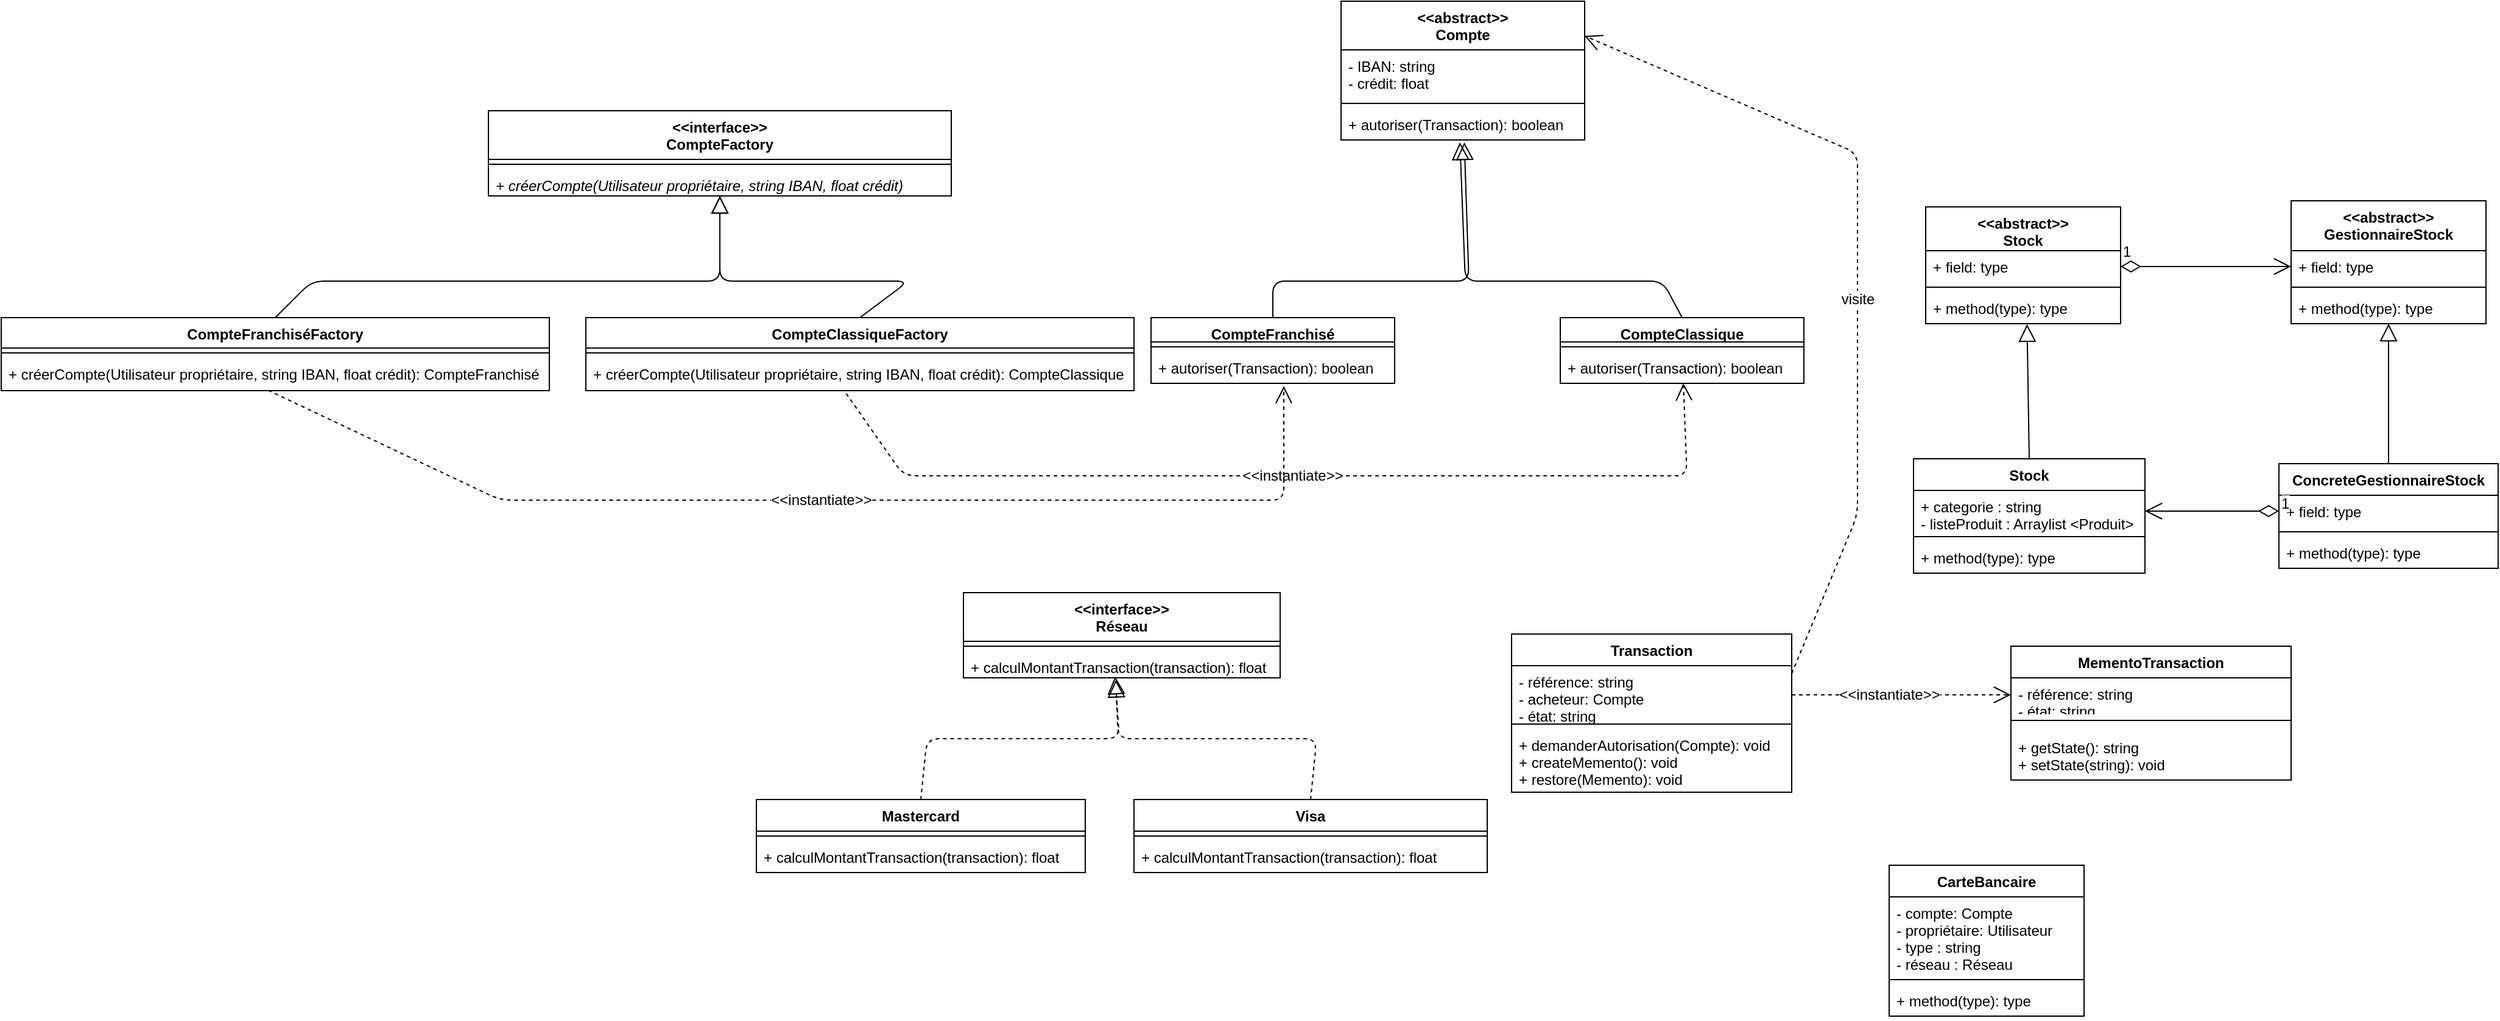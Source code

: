 <mxfile version="13.10.2" type="device"><diagram id="onPESHMux0svP5e2n6oe" name="Page-1"><mxGraphModel dx="2067" dy="1858" grid="1" gridSize="10" guides="1" tooltips="1" connect="1" arrows="1" fold="1" page="1" pageScale="1" pageWidth="827" pageHeight="1169" math="0" shadow="0"><root><mxCell id="0"/><mxCell id="1" parent="0"/><mxCell id="bI8bqBBUI8Q1N_003eMs-1" value="&lt;&lt;interface&gt;&gt;&#10;Réseau" style="swimlane;fontStyle=1;align=center;verticalAlign=top;childLayout=stackLayout;horizontal=1;startSize=40;horizontalStack=0;resizeParent=1;resizeParentMax=0;resizeLast=0;collapsible=1;marginBottom=0;fontSize=12;" parent="1" vertex="1"><mxGeometry x="160" y="396" width="260" height="70" as="geometry"/></mxCell><mxCell id="bI8bqBBUI8Q1N_003eMs-3" value="" style="line;strokeWidth=1;fillColor=none;align=left;verticalAlign=middle;spacingTop=-1;spacingLeft=3;spacingRight=3;rotatable=0;labelPosition=right;points=[];portConstraint=eastwest;" parent="bI8bqBBUI8Q1N_003eMs-1" vertex="1"><mxGeometry y="40" width="260" height="8" as="geometry"/></mxCell><mxCell id="bI8bqBBUI8Q1N_003eMs-4" value="+ calculMontantTransaction(transaction): float" style="text;strokeColor=none;fillColor=none;align=left;verticalAlign=top;spacingLeft=4;spacingRight=4;overflow=hidden;rotatable=0;points=[[0,0.5],[1,0.5]];portConstraint=eastwest;" parent="bI8bqBBUI8Q1N_003eMs-1" vertex="1"><mxGeometry y="48" width="260" height="22" as="geometry"/></mxCell><mxCell id="bI8bqBBUI8Q1N_003eMs-5" value="Visa" style="swimlane;fontStyle=1;align=center;verticalAlign=top;childLayout=stackLayout;horizontal=1;startSize=26;horizontalStack=0;resizeParent=1;resizeParentMax=0;resizeLast=0;collapsible=1;marginBottom=0;" parent="1" vertex="1"><mxGeometry x="300" y="566" width="290" height="60" as="geometry"/></mxCell><mxCell id="bI8bqBBUI8Q1N_003eMs-7" value="" style="line;strokeWidth=1;fillColor=none;align=left;verticalAlign=middle;spacingTop=-1;spacingLeft=3;spacingRight=3;rotatable=0;labelPosition=right;points=[];portConstraint=eastwest;" parent="bI8bqBBUI8Q1N_003eMs-5" vertex="1"><mxGeometry y="26" width="290" height="8" as="geometry"/></mxCell><mxCell id="bI8bqBBUI8Q1N_003eMs-8" value="+ calculMontantTransaction(transaction): float" style="text;strokeColor=none;fillColor=none;align=left;verticalAlign=top;spacingLeft=4;spacingRight=4;overflow=hidden;rotatable=0;points=[[0,0.5],[1,0.5]];portConstraint=eastwest;" parent="bI8bqBBUI8Q1N_003eMs-5" vertex="1"><mxGeometry y="34" width="290" height="26" as="geometry"/></mxCell><mxCell id="bI8bqBBUI8Q1N_003eMs-9" value="Mastercard" style="swimlane;fontStyle=1;align=center;verticalAlign=top;childLayout=stackLayout;horizontal=1;startSize=26;horizontalStack=0;resizeParent=1;resizeParentMax=0;resizeLast=0;collapsible=1;marginBottom=0;" parent="1" vertex="1"><mxGeometry x="-10" y="566" width="270" height="60" as="geometry"/></mxCell><mxCell id="bI8bqBBUI8Q1N_003eMs-11" value="" style="line;strokeWidth=1;fillColor=none;align=left;verticalAlign=middle;spacingTop=-1;spacingLeft=3;spacingRight=3;rotatable=0;labelPosition=right;points=[];portConstraint=eastwest;" parent="bI8bqBBUI8Q1N_003eMs-9" vertex="1"><mxGeometry y="26" width="270" height="8" as="geometry"/></mxCell><mxCell id="bI8bqBBUI8Q1N_003eMs-12" value="+ calculMontantTransaction(transaction): float" style="text;strokeColor=none;fillColor=none;align=left;verticalAlign=top;spacingLeft=4;spacingRight=4;overflow=hidden;rotatable=0;points=[[0,0.5],[1,0.5]];portConstraint=eastwest;" parent="bI8bqBBUI8Q1N_003eMs-9" vertex="1"><mxGeometry y="34" width="270" height="26" as="geometry"/></mxCell><mxCell id="bI8bqBBUI8Q1N_003eMs-13" value="" style="endArrow=block;dashed=1;endFill=0;endSize=12;html=1;fontSize=12;exitX=0.5;exitY=0;exitDx=0;exitDy=0;entryX=0.479;entryY=0.955;entryDx=0;entryDy=0;entryPerimeter=0;" parent="1" source="bI8bqBBUI8Q1N_003eMs-9" target="bI8bqBBUI8Q1N_003eMs-4" edge="1"><mxGeometry width="160" relative="1" as="geometry"><mxPoint x="210" y="436" as="sourcePoint"/><mxPoint x="288" y="472" as="targetPoint"/><Array as="points"><mxPoint x="130" y="516"/><mxPoint x="288" y="516"/></Array></mxGeometry></mxCell><mxCell id="bI8bqBBUI8Q1N_003eMs-18" value="" style="endArrow=block;dashed=1;endFill=0;endSize=12;html=1;fontSize=12;exitX=0.5;exitY=0;exitDx=0;exitDy=0;entryX=0.481;entryY=1.077;entryDx=0;entryDy=0;entryPerimeter=0;" parent="1" source="bI8bqBBUI8Q1N_003eMs-5" target="bI8bqBBUI8Q1N_003eMs-4" edge="1"><mxGeometry width="160" relative="1" as="geometry"><mxPoint x="330" y="386" as="sourcePoint"/><mxPoint x="490" y="386" as="targetPoint"/><Array as="points"><mxPoint x="450" y="516"/><mxPoint x="287" y="516"/></Array></mxGeometry></mxCell><mxCell id="bI8bqBBUI8Q1N_003eMs-19" value="&lt;&lt;abstract&gt;&gt;&#10;Compte" style="swimlane;fontStyle=1;align=center;verticalAlign=top;childLayout=stackLayout;horizontal=1;startSize=40;horizontalStack=0;resizeParent=1;resizeParentMax=0;resizeLast=0;collapsible=1;marginBottom=0;fontSize=12;" parent="1" vertex="1"><mxGeometry x="470" y="-90" width="200" height="114" as="geometry"/></mxCell><mxCell id="bI8bqBBUI8Q1N_003eMs-20" value="- IBAN: string&#10;- crédit: float" style="text;strokeColor=none;fillColor=none;align=left;verticalAlign=top;spacingLeft=4;spacingRight=4;overflow=hidden;rotatable=0;points=[[0,0.5],[1,0.5]];portConstraint=eastwest;" parent="bI8bqBBUI8Q1N_003eMs-19" vertex="1"><mxGeometry y="40" width="200" height="40" as="geometry"/></mxCell><mxCell id="bI8bqBBUI8Q1N_003eMs-21" value="" style="line;strokeWidth=1;fillColor=none;align=left;verticalAlign=middle;spacingTop=-1;spacingLeft=3;spacingRight=3;rotatable=0;labelPosition=right;points=[];portConstraint=eastwest;" parent="bI8bqBBUI8Q1N_003eMs-19" vertex="1"><mxGeometry y="80" width="200" height="8" as="geometry"/></mxCell><mxCell id="bI8bqBBUI8Q1N_003eMs-22" value="+ autoriser(Transaction): boolean" style="text;strokeColor=none;fillColor=none;align=left;verticalAlign=top;spacingLeft=4;spacingRight=4;overflow=hidden;rotatable=0;points=[[0,0.5],[1,0.5]];portConstraint=eastwest;" parent="bI8bqBBUI8Q1N_003eMs-19" vertex="1"><mxGeometry y="88" width="200" height="26" as="geometry"/></mxCell><mxCell id="bI8bqBBUI8Q1N_003eMs-23" value="CompteClassique" style="swimlane;fontStyle=1;align=center;verticalAlign=top;childLayout=stackLayout;horizontal=1;startSize=20;horizontalStack=0;resizeParent=1;resizeParentMax=0;resizeLast=0;collapsible=1;marginBottom=0;fontSize=12;" parent="1" vertex="1"><mxGeometry x="650" y="170" width="200" height="54" as="geometry"/></mxCell><mxCell id="bI8bqBBUI8Q1N_003eMs-25" value="" style="line;strokeWidth=1;fillColor=none;align=left;verticalAlign=middle;spacingTop=-1;spacingLeft=3;spacingRight=3;rotatable=0;labelPosition=right;points=[];portConstraint=eastwest;" parent="bI8bqBBUI8Q1N_003eMs-23" vertex="1"><mxGeometry y="20" width="200" height="8" as="geometry"/></mxCell><mxCell id="bI8bqBBUI8Q1N_003eMs-26" value="+ autoriser(Transaction): boolean" style="text;strokeColor=none;fillColor=none;align=left;verticalAlign=top;spacingLeft=4;spacingRight=4;overflow=hidden;rotatable=0;points=[[0,0.5],[1,0.5]];portConstraint=eastwest;" parent="bI8bqBBUI8Q1N_003eMs-23" vertex="1"><mxGeometry y="28" width="200" height="26" as="geometry"/></mxCell><mxCell id="bI8bqBBUI8Q1N_003eMs-27" value="CompteFranchisé" style="swimlane;fontStyle=1;align=center;verticalAlign=top;childLayout=stackLayout;horizontal=1;startSize=20;horizontalStack=0;resizeParent=1;resizeParentMax=0;resizeLast=0;collapsible=1;marginBottom=0;fontSize=12;" parent="1" vertex="1"><mxGeometry x="314" y="170" width="200" height="54" as="geometry"/></mxCell><mxCell id="bI8bqBBUI8Q1N_003eMs-29" value="" style="line;strokeWidth=1;fillColor=none;align=left;verticalAlign=middle;spacingTop=-1;spacingLeft=3;spacingRight=3;rotatable=0;labelPosition=right;points=[];portConstraint=eastwest;" parent="bI8bqBBUI8Q1N_003eMs-27" vertex="1"><mxGeometry y="20" width="200" height="8" as="geometry"/></mxCell><mxCell id="bI8bqBBUI8Q1N_003eMs-30" value="+ autoriser(Transaction): boolean" style="text;strokeColor=none;fillColor=none;align=left;verticalAlign=top;spacingLeft=4;spacingRight=4;overflow=hidden;rotatable=0;points=[[0,0.5],[1,0.5]];portConstraint=eastwest;" parent="bI8bqBBUI8Q1N_003eMs-27" vertex="1"><mxGeometry y="28" width="200" height="26" as="geometry"/></mxCell><mxCell id="bI8bqBBUI8Q1N_003eMs-31" value="" style="endArrow=block;endFill=0;endSize=12;html=1;fontSize=12;exitX=0.5;exitY=0;exitDx=0;exitDy=0;entryX=0.506;entryY=1.077;entryDx=0;entryDy=0;entryPerimeter=0;" parent="1" source="bI8bqBBUI8Q1N_003eMs-27" target="bI8bqBBUI8Q1N_003eMs-22" edge="1"><mxGeometry width="160" relative="1" as="geometry"><mxPoint x="330" y="250" as="sourcePoint"/><mxPoint x="490" y="250" as="targetPoint"/><Array as="points"><mxPoint x="414" y="140"/><mxPoint x="575" y="140"/></Array></mxGeometry></mxCell><mxCell id="bI8bqBBUI8Q1N_003eMs-32" value="" style="endArrow=block;endFill=0;endSize=12;html=1;fontSize=12;exitX=0.5;exitY=0;exitDx=0;exitDy=0;entryX=0.488;entryY=1.077;entryDx=0;entryDy=0;entryPerimeter=0;" parent="1" source="bI8bqBBUI8Q1N_003eMs-23" target="bI8bqBBUI8Q1N_003eMs-22" edge="1"><mxGeometry width="160" relative="1" as="geometry"><mxPoint x="424" y="180" as="sourcePoint"/><mxPoint x="580" y="120" as="targetPoint"/><Array as="points"><mxPoint x="734" y="140"/><mxPoint x="572" y="140"/></Array></mxGeometry></mxCell><mxCell id="bI8bqBBUI8Q1N_003eMs-33" value="Transaction" style="swimlane;fontStyle=1;align=center;verticalAlign=top;childLayout=stackLayout;horizontal=1;startSize=26;horizontalStack=0;resizeParent=1;resizeParentMax=0;resizeLast=0;collapsible=1;marginBottom=0;fontSize=12;" parent="1" vertex="1"><mxGeometry x="610" y="430" width="230" height="130" as="geometry"/></mxCell><mxCell id="bI8bqBBUI8Q1N_003eMs-34" value="- référence: string&#10;- acheteur: Compte&#10;- état: string" style="text;strokeColor=none;fillColor=none;align=left;verticalAlign=top;spacingLeft=4;spacingRight=4;overflow=hidden;rotatable=0;points=[[0,0.5],[1,0.5]];portConstraint=eastwest;" parent="bI8bqBBUI8Q1N_003eMs-33" vertex="1"><mxGeometry y="26" width="230" height="44" as="geometry"/></mxCell><mxCell id="bI8bqBBUI8Q1N_003eMs-35" value="" style="line;strokeWidth=1;fillColor=none;align=left;verticalAlign=middle;spacingTop=-1;spacingLeft=3;spacingRight=3;rotatable=0;labelPosition=right;points=[];portConstraint=eastwest;" parent="bI8bqBBUI8Q1N_003eMs-33" vertex="1"><mxGeometry y="70" width="230" height="8" as="geometry"/></mxCell><mxCell id="bI8bqBBUI8Q1N_003eMs-36" value="+ demanderAutorisation(Compte): void&#10;+ createMemento(): void&#10;+ restore(Memento): void" style="text;strokeColor=none;fillColor=none;align=left;verticalAlign=top;spacingLeft=4;spacingRight=4;overflow=hidden;rotatable=0;points=[[0,0.5],[1,0.5]];portConstraint=eastwest;" parent="bI8bqBBUI8Q1N_003eMs-33" vertex="1"><mxGeometry y="78" width="230" height="52" as="geometry"/></mxCell><mxCell id="bI8bqBBUI8Q1N_003eMs-37" value="visite" style="endArrow=open;endSize=12;dashed=1;html=1;fontSize=12;entryX=1;entryY=0.25;entryDx=0;entryDy=0;exitX=1;exitY=0.25;exitDx=0;exitDy=0;" parent="1" source="bI8bqBBUI8Q1N_003eMs-33" target="bI8bqBBUI8Q1N_003eMs-19" edge="1"><mxGeometry x="-0.068" width="160" relative="1" as="geometry"><mxPoint x="894" y="300" as="sourcePoint"/><mxPoint x="650" y="250" as="targetPoint"/><Array as="points"><mxPoint x="894" y="332"/><mxPoint x="894" y="35"/></Array><mxPoint as="offset"/></mxGeometry></mxCell><mxCell id="bI8bqBBUI8Q1N_003eMs-38" value="&lt;&lt;abstract&gt;&gt;&#10;Stock" style="swimlane;fontStyle=1;align=center;verticalAlign=top;childLayout=stackLayout;horizontal=1;startSize=36;horizontalStack=0;resizeParent=1;resizeParentMax=0;resizeLast=0;collapsible=1;marginBottom=0;fontSize=12;" parent="1" vertex="1"><mxGeometry x="950" y="79" width="160" height="96" as="geometry"/></mxCell><mxCell id="bI8bqBBUI8Q1N_003eMs-39" value="+ field: type" style="text;strokeColor=none;fillColor=none;align=left;verticalAlign=top;spacingLeft=4;spacingRight=4;overflow=hidden;rotatable=0;points=[[0,0.5],[1,0.5]];portConstraint=eastwest;" parent="bI8bqBBUI8Q1N_003eMs-38" vertex="1"><mxGeometry y="36" width="160" height="26" as="geometry"/></mxCell><mxCell id="bI8bqBBUI8Q1N_003eMs-40" value="" style="line;strokeWidth=1;fillColor=none;align=left;verticalAlign=middle;spacingTop=-1;spacingLeft=3;spacingRight=3;rotatable=0;labelPosition=right;points=[];portConstraint=eastwest;" parent="bI8bqBBUI8Q1N_003eMs-38" vertex="1"><mxGeometry y="62" width="160" height="8" as="geometry"/></mxCell><mxCell id="bI8bqBBUI8Q1N_003eMs-41" value="+ method(type): type" style="text;strokeColor=none;fillColor=none;align=left;verticalAlign=top;spacingLeft=4;spacingRight=4;overflow=hidden;rotatable=0;points=[[0,0.5],[1,0.5]];portConstraint=eastwest;" parent="bI8bqBBUI8Q1N_003eMs-38" vertex="1"><mxGeometry y="70" width="160" height="26" as="geometry"/></mxCell><mxCell id="bI8bqBBUI8Q1N_003eMs-42" value="Stock" style="swimlane;fontStyle=1;align=center;verticalAlign=top;childLayout=stackLayout;horizontal=1;startSize=26;horizontalStack=0;resizeParent=1;resizeParentMax=0;resizeLast=0;collapsible=1;marginBottom=0;fontSize=12;" parent="1" vertex="1"><mxGeometry x="940" y="286" width="190" height="94" as="geometry"/></mxCell><mxCell id="bI8bqBBUI8Q1N_003eMs-43" value="+ categorie : string&#10;- listeProduit : Arraylist &lt;Produit&gt;&#10;" style="text;strokeColor=none;fillColor=none;align=left;verticalAlign=top;spacingLeft=4;spacingRight=4;overflow=hidden;rotatable=0;points=[[0,0.5],[1,0.5]];portConstraint=eastwest;" parent="bI8bqBBUI8Q1N_003eMs-42" vertex="1"><mxGeometry y="26" width="190" height="34" as="geometry"/></mxCell><mxCell id="bI8bqBBUI8Q1N_003eMs-44" value="" style="line;strokeWidth=1;fillColor=none;align=left;verticalAlign=middle;spacingTop=-1;spacingLeft=3;spacingRight=3;rotatable=0;labelPosition=right;points=[];portConstraint=eastwest;" parent="bI8bqBBUI8Q1N_003eMs-42" vertex="1"><mxGeometry y="60" width="190" height="8" as="geometry"/></mxCell><mxCell id="bI8bqBBUI8Q1N_003eMs-45" value="+ method(type): type" style="text;strokeColor=none;fillColor=none;align=left;verticalAlign=top;spacingLeft=4;spacingRight=4;overflow=hidden;rotatable=0;points=[[0,0.5],[1,0.5]];portConstraint=eastwest;" parent="bI8bqBBUI8Q1N_003eMs-42" vertex="1"><mxGeometry y="68" width="190" height="26" as="geometry"/></mxCell><mxCell id="bI8bqBBUI8Q1N_003eMs-46" value="ConcreteGestionnaireStock" style="swimlane;fontStyle=1;align=center;verticalAlign=top;childLayout=stackLayout;horizontal=1;startSize=26;horizontalStack=0;resizeParent=1;resizeParentMax=0;resizeLast=0;collapsible=1;marginBottom=0;fontSize=12;" parent="1" vertex="1"><mxGeometry x="1240" y="290" width="180" height="86" as="geometry"/></mxCell><mxCell id="bI8bqBBUI8Q1N_003eMs-47" value="+ field: type" style="text;strokeColor=none;fillColor=none;align=left;verticalAlign=top;spacingLeft=4;spacingRight=4;overflow=hidden;rotatable=0;points=[[0,0.5],[1,0.5]];portConstraint=eastwest;" parent="bI8bqBBUI8Q1N_003eMs-46" vertex="1"><mxGeometry y="26" width="180" height="26" as="geometry"/></mxCell><mxCell id="bI8bqBBUI8Q1N_003eMs-48" value="" style="line;strokeWidth=1;fillColor=none;align=left;verticalAlign=middle;spacingTop=-1;spacingLeft=3;spacingRight=3;rotatable=0;labelPosition=right;points=[];portConstraint=eastwest;" parent="bI8bqBBUI8Q1N_003eMs-46" vertex="1"><mxGeometry y="52" width="180" height="8" as="geometry"/></mxCell><mxCell id="bI8bqBBUI8Q1N_003eMs-49" value="+ method(type): type" style="text;strokeColor=none;fillColor=none;align=left;verticalAlign=top;spacingLeft=4;spacingRight=4;overflow=hidden;rotatable=0;points=[[0,0.5],[1,0.5]];portConstraint=eastwest;" parent="bI8bqBBUI8Q1N_003eMs-46" vertex="1"><mxGeometry y="60" width="180" height="26" as="geometry"/></mxCell><mxCell id="bI8bqBBUI8Q1N_003eMs-50" value="" style="endArrow=block;endFill=0;endSize=12;html=1;fontSize=12;exitX=0.5;exitY=0;exitDx=0;exitDy=0;entryX=0.52;entryY=1.016;entryDx=0;entryDy=0;entryPerimeter=0;" parent="1" source="bI8bqBBUI8Q1N_003eMs-42" target="bI8bqBBUI8Q1N_003eMs-41" edge="1"><mxGeometry width="160" relative="1" as="geometry"><mxPoint x="1036" y="304" as="sourcePoint"/><mxPoint x="873.6" y="246.002" as="targetPoint"/><Array as="points"/></mxGeometry></mxCell><mxCell id="bI8bqBBUI8Q1N_003eMs-51" value="&lt;&lt;abstract&gt;&gt;&#10;GestionnaireStock" style="swimlane;fontStyle=1;align=center;verticalAlign=top;childLayout=stackLayout;horizontal=1;startSize=41;horizontalStack=0;resizeParent=1;resizeParentMax=0;resizeLast=0;collapsible=1;marginBottom=0;fontSize=12;" parent="1" vertex="1"><mxGeometry x="1250" y="74" width="160" height="101" as="geometry"/></mxCell><mxCell id="bI8bqBBUI8Q1N_003eMs-52" value="+ field: type" style="text;strokeColor=none;fillColor=none;align=left;verticalAlign=top;spacingLeft=4;spacingRight=4;overflow=hidden;rotatable=0;points=[[0,0.5],[1,0.5]];portConstraint=eastwest;" parent="bI8bqBBUI8Q1N_003eMs-51" vertex="1"><mxGeometry y="41" width="160" height="26" as="geometry"/></mxCell><mxCell id="bI8bqBBUI8Q1N_003eMs-53" value="" style="line;strokeWidth=1;fillColor=none;align=left;verticalAlign=middle;spacingTop=-1;spacingLeft=3;spacingRight=3;rotatable=0;labelPosition=right;points=[];portConstraint=eastwest;" parent="bI8bqBBUI8Q1N_003eMs-51" vertex="1"><mxGeometry y="67" width="160" height="8" as="geometry"/></mxCell><mxCell id="bI8bqBBUI8Q1N_003eMs-54" value="+ method(type): type" style="text;strokeColor=none;fillColor=none;align=left;verticalAlign=top;spacingLeft=4;spacingRight=4;overflow=hidden;rotatable=0;points=[[0,0.5],[1,0.5]];portConstraint=eastwest;" parent="bI8bqBBUI8Q1N_003eMs-51" vertex="1"><mxGeometry y="75" width="160" height="26" as="geometry"/></mxCell><mxCell id="bI8bqBBUI8Q1N_003eMs-55" value="1" style="endArrow=open;html=1;endSize=12;startArrow=diamondThin;startSize=14;startFill=0;edgeStyle=orthogonalEdgeStyle;align=left;verticalAlign=bottom;fontSize=12;exitX=1;exitY=0.5;exitDx=0;exitDy=0;entryX=0;entryY=0.5;entryDx=0;entryDy=0;" parent="1" source="bI8bqBBUI8Q1N_003eMs-39" target="bI8bqBBUI8Q1N_003eMs-52" edge="1"><mxGeometry x="-1" y="3" relative="1" as="geometry"><mxPoint x="990" y="220" as="sourcePoint"/><mxPoint x="1150" y="220" as="targetPoint"/></mxGeometry></mxCell><mxCell id="bI8bqBBUI8Q1N_003eMs-56" value="" style="endArrow=block;endFill=0;endSize=12;html=1;fontSize=12;exitX=0.5;exitY=0;exitDx=0;exitDy=0;" parent="1" source="bI8bqBBUI8Q1N_003eMs-46" target="bI8bqBBUI8Q1N_003eMs-54" edge="1"><mxGeometry width="160" relative="1" as="geometry"><mxPoint x="1040.0" y="300" as="sourcePoint"/><mxPoint x="1043.2" y="180.416" as="targetPoint"/><Array as="points"/></mxGeometry></mxCell><mxCell id="bI8bqBBUI8Q1N_003eMs-57" value="1" style="endArrow=open;html=1;endSize=12;startArrow=diamondThin;startSize=14;startFill=0;edgeStyle=orthogonalEdgeStyle;align=left;verticalAlign=bottom;fontSize=12;exitX=0;exitY=0.5;exitDx=0;exitDy=0;entryX=1;entryY=0.5;entryDx=0;entryDy=0;" parent="1" source="bI8bqBBUI8Q1N_003eMs-47" target="bI8bqBBUI8Q1N_003eMs-43" edge="1"><mxGeometry x="-1" y="3" relative="1" as="geometry"><mxPoint x="1120.0" y="108.0" as="sourcePoint"/><mxPoint x="1260.0" y="109.25" as="targetPoint"/></mxGeometry></mxCell><mxCell id="bI8bqBBUI8Q1N_003eMs-58" value="&lt;&lt;interface&gt;&gt;&#10;CompteFactory" style="swimlane;fontStyle=1;align=center;verticalAlign=top;childLayout=stackLayout;horizontal=1;startSize=40;horizontalStack=0;resizeParent=1;resizeParentMax=0;resizeLast=0;collapsible=1;marginBottom=0;fontSize=12;" parent="1" vertex="1"><mxGeometry x="-230" width="380" height="70" as="geometry"/></mxCell><mxCell id="bI8bqBBUI8Q1N_003eMs-60" value="" style="line;strokeWidth=1;fillColor=none;align=left;verticalAlign=middle;spacingTop=-1;spacingLeft=3;spacingRight=3;rotatable=0;labelPosition=right;points=[];portConstraint=eastwest;" parent="bI8bqBBUI8Q1N_003eMs-58" vertex="1"><mxGeometry y="40" width="380" height="8" as="geometry"/></mxCell><mxCell id="bI8bqBBUI8Q1N_003eMs-61" value="+ créerCompte(Utilisateur propriétaire, string IBAN, float crédit)" style="text;strokeColor=none;fillColor=none;align=left;verticalAlign=top;spacingLeft=4;spacingRight=4;overflow=hidden;rotatable=0;points=[[0,0.5],[1,0.5]];portConstraint=eastwest;fontStyle=2" parent="bI8bqBBUI8Q1N_003eMs-58" vertex="1"><mxGeometry y="48" width="380" height="22" as="geometry"/></mxCell><mxCell id="bI8bqBBUI8Q1N_003eMs-62" value="CompteFranchiséFactory" style="swimlane;fontStyle=1;align=center;verticalAlign=top;childLayout=stackLayout;horizontal=1;startSize=25;horizontalStack=0;resizeParent=1;resizeParentMax=0;resizeLast=0;collapsible=1;marginBottom=0;fontSize=12;" parent="1" vertex="1"><mxGeometry x="-630" y="170" width="450" height="60" as="geometry"/></mxCell><mxCell id="bI8bqBBUI8Q1N_003eMs-64" value="" style="line;strokeWidth=1;fillColor=none;align=left;verticalAlign=middle;spacingTop=-1;spacingLeft=3;spacingRight=3;rotatable=0;labelPosition=right;points=[];portConstraint=eastwest;" parent="bI8bqBBUI8Q1N_003eMs-62" vertex="1"><mxGeometry y="25" width="450" height="8" as="geometry"/></mxCell><mxCell id="bI8bqBBUI8Q1N_003eMs-65" value="+ créerCompte(Utilisateur propriétaire, string IBAN, float crédit): CompteFranchisé" style="text;strokeColor=none;fillColor=none;align=left;verticalAlign=top;spacingLeft=4;spacingRight=4;overflow=hidden;rotatable=0;points=[[0,0.5],[1,0.5]];portConstraint=eastwest;fontStyle=0" parent="bI8bqBBUI8Q1N_003eMs-62" vertex="1"><mxGeometry y="33" width="450" height="27" as="geometry"/></mxCell><mxCell id="bI8bqBBUI8Q1N_003eMs-66" value="CompteClassiqueFactory" style="swimlane;fontStyle=1;align=center;verticalAlign=top;childLayout=stackLayout;horizontal=1;startSize=25;horizontalStack=0;resizeParent=1;resizeParentMax=0;resizeLast=0;collapsible=1;marginBottom=0;fontSize=12;" parent="1" vertex="1"><mxGeometry x="-150" y="170" width="450" height="60" as="geometry"/></mxCell><mxCell id="bI8bqBBUI8Q1N_003eMs-68" value="" style="line;strokeWidth=1;fillColor=none;align=left;verticalAlign=middle;spacingTop=-1;spacingLeft=3;spacingRight=3;rotatable=0;labelPosition=right;points=[];portConstraint=eastwest;" parent="bI8bqBBUI8Q1N_003eMs-66" vertex="1"><mxGeometry y="25" width="450" height="8" as="geometry"/></mxCell><mxCell id="bI8bqBBUI8Q1N_003eMs-69" value="+ créerCompte(Utilisateur propriétaire, string IBAN, float crédit): CompteClassique" style="text;strokeColor=none;fillColor=none;align=left;verticalAlign=top;spacingLeft=4;spacingRight=4;overflow=hidden;rotatable=0;points=[[0,0.5],[1,0.5]];portConstraint=eastwest;" parent="bI8bqBBUI8Q1N_003eMs-66" vertex="1"><mxGeometry y="33" width="450" height="27" as="geometry"/></mxCell><mxCell id="bI8bqBBUI8Q1N_003eMs-70" value="" style="endArrow=block;endFill=0;endSize=12;html=1;fontSize=12;exitX=0.5;exitY=0;exitDx=0;exitDy=0;" parent="1" source="bI8bqBBUI8Q1N_003eMs-62" target="bI8bqBBUI8Q1N_003eMs-58" edge="1"><mxGeometry width="160" relative="1" as="geometry"><mxPoint x="-60" y="170" as="sourcePoint"/><mxPoint x="121.2" y="112.002" as="targetPoint"/><Array as="points"><mxPoint x="-375" y="140"/><mxPoint x="-40" y="140"/></Array></mxGeometry></mxCell><mxCell id="bI8bqBBUI8Q1N_003eMs-71" value="" style="endArrow=block;endFill=0;endSize=12;html=1;fontSize=12;exitX=0.5;exitY=0;exitDx=0;exitDy=0;" parent="1" source="bI8bqBBUI8Q1N_003eMs-66" target="bI8bqBBUI8Q1N_003eMs-58" edge="1"><mxGeometry width="160" relative="1" as="geometry"><mxPoint x="332" y="153.5" as="sourcePoint"/><mxPoint x="-40" y="110" as="targetPoint"/><Array as="points"><mxPoint x="115" y="140"/><mxPoint x="-40" y="140"/></Array></mxGeometry></mxCell><mxCell id="bI8bqBBUI8Q1N_003eMs-72" value="&amp;lt;&amp;lt;instantiate&amp;gt;&amp;gt;" style="endArrow=open;endSize=12;dashed=1;html=1;fontSize=12;exitX=0.475;exitY=1.088;exitDx=0;exitDy=0;exitPerimeter=0;" parent="1" source="bI8bqBBUI8Q1N_003eMs-69" target="bI8bqBBUI8Q1N_003eMs-23" edge="1"><mxGeometry width="160" relative="1" as="geometry"><mxPoint x="160" y="150" as="sourcePoint"/><mxPoint x="740" y="280" as="targetPoint"/><Array as="points"><mxPoint x="111" y="300"/><mxPoint x="754" y="300"/></Array></mxGeometry></mxCell><mxCell id="bI8bqBBUI8Q1N_003eMs-73" value="&amp;lt;&amp;lt;instantiate&amp;gt;&amp;gt;" style="endArrow=open;endSize=12;dashed=1;html=1;fontSize=12;exitX=0.487;exitY=0.991;exitDx=0;exitDy=0;exitPerimeter=0;entryX=0.545;entryY=1.088;entryDx=0;entryDy=0;entryPerimeter=0;" parent="1" source="bI8bqBBUI8Q1N_003eMs-65" edge="1" target="bI8bqBBUI8Q1N_003eMs-30"><mxGeometry width="160" relative="1" as="geometry"><mxPoint x="-220" y="262.288" as="sourcePoint"/><mxPoint x="423.25" y="250" as="targetPoint"/><Array as="points"><mxPoint x="-220" y="320"/><mxPoint x="423" y="320"/></Array></mxGeometry></mxCell><mxCell id="bI8bqBBUI8Q1N_003eMs-74" value="CarteBancaire" style="swimlane;fontStyle=1;align=center;verticalAlign=top;childLayout=stackLayout;horizontal=1;startSize=26;horizontalStack=0;resizeParent=1;resizeParentMax=0;resizeLast=0;collapsible=1;marginBottom=0;fontSize=12;" parent="1" vertex="1"><mxGeometry x="920" y="620" width="160" height="124" as="geometry"/></mxCell><mxCell id="bI8bqBBUI8Q1N_003eMs-75" value="- compte: Compte&#10;- propriétaire: Utilisateur&#10;- type : string&#10;- réseau : Réseau" style="text;strokeColor=none;fillColor=none;align=left;verticalAlign=top;spacingLeft=4;spacingRight=4;overflow=hidden;rotatable=0;points=[[0,0.5],[1,0.5]];portConstraint=eastwest;" parent="bI8bqBBUI8Q1N_003eMs-74" vertex="1"><mxGeometry y="26" width="160" height="64" as="geometry"/></mxCell><mxCell id="bI8bqBBUI8Q1N_003eMs-76" value="" style="line;strokeWidth=1;fillColor=none;align=left;verticalAlign=middle;spacingTop=-1;spacingLeft=3;spacingRight=3;rotatable=0;labelPosition=right;points=[];portConstraint=eastwest;" parent="bI8bqBBUI8Q1N_003eMs-74" vertex="1"><mxGeometry y="90" width="160" height="8" as="geometry"/></mxCell><mxCell id="bI8bqBBUI8Q1N_003eMs-77" value="+ method(type): type" style="text;strokeColor=none;fillColor=none;align=left;verticalAlign=top;spacingLeft=4;spacingRight=4;overflow=hidden;rotatable=0;points=[[0,0.5],[1,0.5]];portConstraint=eastwest;" parent="bI8bqBBUI8Q1N_003eMs-74" vertex="1"><mxGeometry y="98" width="160" height="26" as="geometry"/></mxCell><mxCell id="f0kitGFagkaKiDU3Zb5V-1" value="MementoTransaction" style="swimlane;fontStyle=1;align=center;verticalAlign=top;childLayout=stackLayout;horizontal=1;startSize=26;horizontalStack=0;resizeParent=1;resizeParentMax=0;resizeLast=0;collapsible=1;marginBottom=0;fontSize=12;" parent="1" vertex="1"><mxGeometry x="1020" y="440" width="230" height="110" as="geometry"/></mxCell><mxCell id="f0kitGFagkaKiDU3Zb5V-2" value="- référence: string&#10;- état: string" style="text;strokeColor=none;fillColor=none;align=left;verticalAlign=top;spacingLeft=4;spacingRight=4;overflow=hidden;rotatable=0;points=[[0,0.5],[1,0.5]];portConstraint=eastwest;" parent="f0kitGFagkaKiDU3Zb5V-1" vertex="1"><mxGeometry y="26" width="230" height="26" as="geometry"/></mxCell><mxCell id="f0kitGFagkaKiDU3Zb5V-3" value="" style="line;strokeWidth=1;fillColor=none;align=left;verticalAlign=middle;spacingTop=-1;spacingLeft=3;spacingRight=3;rotatable=0;labelPosition=right;points=[];portConstraint=eastwest;" parent="f0kitGFagkaKiDU3Zb5V-1" vertex="1"><mxGeometry y="52" width="230" height="18" as="geometry"/></mxCell><mxCell id="f0kitGFagkaKiDU3Zb5V-4" value="+ getState(): string&#10;+ setState(string): void" style="text;strokeColor=none;fillColor=none;align=left;verticalAlign=top;spacingLeft=4;spacingRight=4;overflow=hidden;rotatable=0;points=[[0,0.5],[1,0.5]];portConstraint=eastwest;" parent="f0kitGFagkaKiDU3Zb5V-1" vertex="1"><mxGeometry y="70" width="230" height="40" as="geometry"/></mxCell><mxCell id="69fuc0wI4-41LyP0Pgu--1" value="&amp;lt;&amp;lt;instantiate&amp;gt;&amp;gt;" style="endArrow=open;endSize=12;dashed=1;html=1;fontSize=12;" parent="1" edge="1"><mxGeometry x="-0.111" width="160" relative="1" as="geometry"><mxPoint x="840" y="480" as="sourcePoint"/><mxPoint x="1020" y="480" as="targetPoint"/><Array as="points"><mxPoint x="970.25" y="480"/></Array><mxPoint as="offset"/></mxGeometry></mxCell></root></mxGraphModel></diagram></mxfile>